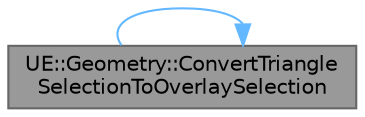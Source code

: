 digraph "UE::Geometry::ConvertTriangleSelectionToOverlaySelection"
{
 // INTERACTIVE_SVG=YES
 // LATEX_PDF_SIZE
  bgcolor="transparent";
  edge [fontname=Helvetica,fontsize=10,labelfontname=Helvetica,labelfontsize=10];
  node [fontname=Helvetica,fontsize=10,shape=box,height=0.2,width=0.4];
  rankdir="LR";
  Node1 [id="Node000001",label="UE::Geometry::ConvertTriangle\lSelectionToOverlaySelection",height=0.2,width=0.4,color="gray40", fillcolor="grey60", style="filled", fontcolor="black",tooltip="Convert the given MeshSelection to a list of Triangles and Vertices into the Mesh,..."];
  Node1 -> Node1 [id="edge1_Node000001_Node000001",color="steelblue1",style="solid",tooltip=" "];
}
